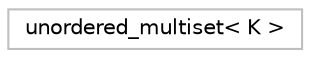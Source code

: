 digraph "Graphical Class Hierarchy"
{
 // LATEX_PDF_SIZE
  edge [fontname="Helvetica",fontsize="10",labelfontname="Helvetica",labelfontsize="10"];
  node [fontname="Helvetica",fontsize="10",shape=record];
  rankdir="LR";
  Node0 [label="unordered_multiset\< K \>",height=0.2,width=0.4,color="grey75", fillcolor="white", style="filled",tooltip="STL class."];
}
